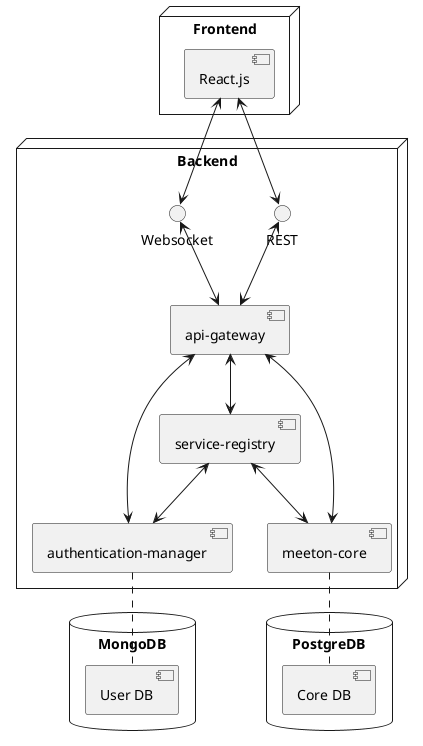 @startuml

node "Backend" {
	interface REST as rest
	interface Websocket as ws
	[authentication-manager] as AM
	[service-registry] as SR
	[meeton-core] AS core
	[api-gateway] AS APG
}

node "Frontend" {
	[React.js] AS react
}

database "PostgreDB" {
    [Core DB] as pgsql
}

database "MongoDB" {
    [User DB] as mongo
}

react <--> rest
react <--> ws
rest <--> APG
ws <--> APG
APG <--> AM
APG <--> SR
APG <--> core
SR <--> AM
SR <--> core
core .. pgsql
AM .. mongo
@enduml